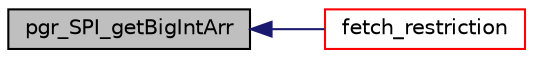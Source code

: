digraph "pgr_SPI_getBigIntArr"
{
  edge [fontname="Helvetica",fontsize="10",labelfontname="Helvetica",labelfontsize="10"];
  node [fontname="Helvetica",fontsize="10",shape=record];
  rankdir="LR";
  Node473 [label="pgr_SPI_getBigIntArr",height=0.2,width=0.4,color="black", fillcolor="grey75", style="filled", fontcolor="black"];
  Node473 -> Node474 [dir="back",color="midnightblue",fontsize="10",style="solid",fontname="Helvetica"];
  Node474 [label="fetch_restriction",height=0.2,width=0.4,color="red", fillcolor="white", style="filled",URL="$restrictions__input_8c.html#ac3cee3d89294cf9d7839cf1e4992db61"];
}
